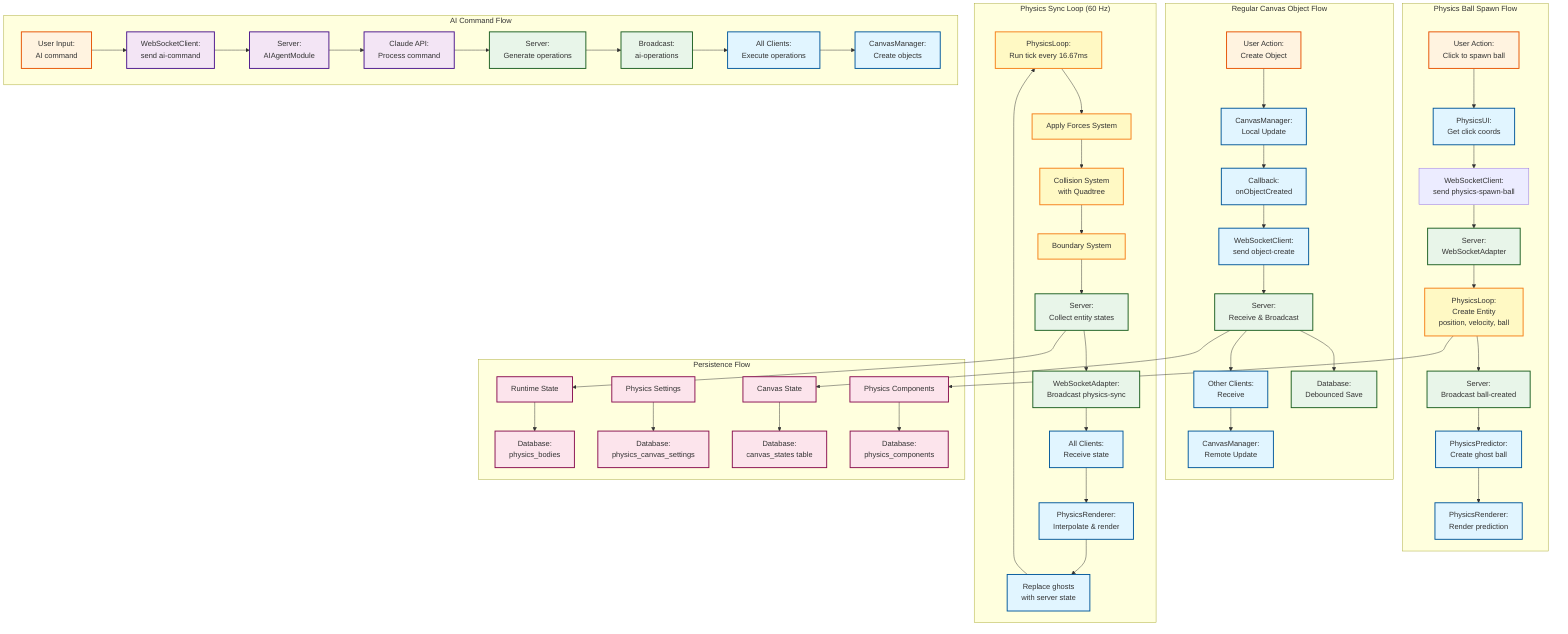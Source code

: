 flowchart TD
    subgraph "Regular Canvas Object Flow"
        A[User Action:<br/>Create Object] --> B[CanvasManager:<br/>Local Update]
        B --> C[Callback:<br/>onObjectCreated]
        C --> D[WebSocketClient:<br/>send object-create]
        D --> E[Server:<br/>Receive & Broadcast]
        E --> F[Database:<br/>Debounced Save]
        E --> G[Other Clients:<br/>Receive]
        G --> H[CanvasManager:<br/>Remote Update]
    end

    subgraph "Physics Ball Spawn Flow"
        P1[User Action:<br/>Click to spawn ball] --> P2[PhysicsUI:<br/>Get click coords]
        P2 --> P3[WebSocketClient:<br/>send physics-spawn-ball]
        P3 --> P4[Server:<br/>WebSocketAdapter]
        P4 --> P5[PhysicsLoop:<br/>Create Entity<br/>position, velocity, ball]
        P5 --> P6[Server:<br/>Broadcast ball-created]
        P6 --> P7[PhysicsPredictor:<br/>Create ghost ball]
        P7 --> P8[PhysicsRenderer:<br/>Render prediction]
    end

    subgraph "Physics Sync Loop (60 Hz)"
        L1[PhysicsLoop:<br/>Run tick every 16.67ms]
        L1 --> L2[Apply Forces System]
        L2 --> L3[Collision System<br/>with Quadtree]
        L3 --> L4[Boundary System]
        L4 --> L5[Server:<br/>Collect entity states]
        L5 --> L6[WebSocketAdapter:<br/>Broadcast physics-sync]
        L6 --> L7[All Clients:<br/>Receive state]
        L7 --> L8[PhysicsRenderer:<br/>Interpolate & render]
        L8 --> L9[Replace ghosts<br/>with server state]
        L9 --> L1
    end

    subgraph "AI Command Flow"
        AI1[User Input:<br/>AI command] --> AI2[WebSocketClient:<br/>send ai-command]
        AI2 --> AI3[Server:<br/>AIAgentModule]
        AI3 --> AI4[Claude API:<br/>Process command]
        AI4 --> AI5[Server:<br/>Generate operations]
        AI5 --> AI6[Broadcast:<br/>ai-operations]
        AI6 --> AI7[All Clients:<br/>Execute operations]
        AI7 --> AI8[CanvasManager:<br/>Create objects]
    end

    subgraph "Persistence Flow"
        DB1[Canvas State] --> DB2[Database:<br/>canvas_states table]
        DB3[Physics Settings] --> DB4[Database:<br/>physics_canvas_settings]
        DB5[Physics Components] --> DB6[Database:<br/>physics_components]
        DB7[Runtime State] --> DB8[Database:<br/>physics_bodies]
    end

    %% Cross-flow connections
    E --> DB1
    P5 --> DB5
    L5 --> DB7

    %% Styling
    classDef userAction fill:#fff3e0,stroke:#e65100,stroke-width:2px
    classDef frontend fill:#e1f5ff,stroke:#01579b,stroke-width:2px
    classDef backend fill:#e8f5e9,stroke:#1b5e20,stroke-width:2px
    classDef physics fill:#fff9c4,stroke:#f57f17,stroke-width:2px
    classDef ai fill:#f3e5f5,stroke:#4a148c,stroke-width:2px
    classDef db fill:#fce4ec,stroke:#880e4f,stroke-width:2px

    class A,P1,AI1 userAction
    class B,C,D,G,H,P2,P7,P8,L7,L8,L9,AI7,AI8 frontend
    class E,F,P4,P6,L5,L6,AI3,AI5,AI6 backend
    class P5,L1,L2,L3,L4 physics
    class AI2,AI3,AI4 ai
    class DB1,DB2,DB3,DB4,DB5,DB6,DB7,DB8 db
